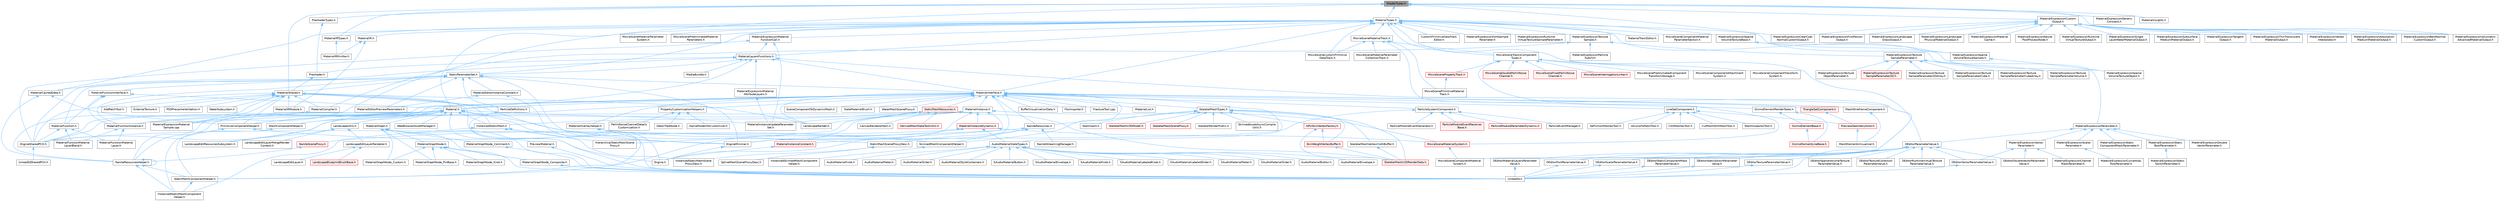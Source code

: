 digraph "ShaderTypes.h"
{
 // INTERACTIVE_SVG=YES
 // LATEX_PDF_SIZE
  bgcolor="transparent";
  edge [fontname=Helvetica,fontsize=10,labelfontname=Helvetica,labelfontsize=10];
  node [fontname=Helvetica,fontsize=10,shape=box,height=0.2,width=0.4];
  Node1 [id="Node000001",label="ShaderTypes.h",height=0.2,width=0.4,color="gray40", fillcolor="grey60", style="filled", fontcolor="black",tooltip=" "];
  Node1 -> Node2 [id="edge1_Node000001_Node000002",dir="back",color="steelblue1",style="solid",tooltip=" "];
  Node2 [id="Node000002",label="Material.h",height=0.2,width=0.4,color="grey40", fillcolor="white", style="filled",URL="$df/d12/Material_8h.html",tooltip=" "];
  Node2 -> Node3 [id="edge2_Node000002_Node000003",dir="back",color="steelblue1",style="solid",tooltip=" "];
  Node3 [id="Node000003",label="EngineMinimal.h",height=0.2,width=0.4,color="grey40", fillcolor="white", style="filled",URL="$d0/d2c/EngineMinimal_8h.html",tooltip=" "];
  Node3 -> Node4 [id="edge3_Node000003_Node000004",dir="back",color="steelblue1",style="solid",tooltip=" "];
  Node4 [id="Node000004",label="Engine.h",height=0.2,width=0.4,color="grey40", fillcolor="white", style="filled",URL="$d1/d34/Public_2Engine_8h.html",tooltip=" "];
  Node2 -> Node5 [id="edge4_Node000002_Node000005",dir="back",color="steelblue1",style="solid",tooltip=" "];
  Node5 [id="Node000005",label="EngineSharedPCH.h",height=0.2,width=0.4,color="grey40", fillcolor="white", style="filled",URL="$dc/dbb/EngineSharedPCH_8h.html",tooltip=" "];
  Node5 -> Node6 [id="edge5_Node000005_Node000006",dir="back",color="steelblue1",style="solid",tooltip=" "];
  Node6 [id="Node000006",label="UnrealEdSharedPCH.h",height=0.2,width=0.4,color="grey40", fillcolor="white", style="filled",URL="$d1/de6/UnrealEdSharedPCH_8h.html",tooltip=" "];
  Node2 -> Node7 [id="edge6_Node000002_Node000007",dir="back",color="steelblue1",style="solid",tooltip=" "];
  Node7 [id="Node000007",label="InstancedStaticMesh.h",height=0.2,width=0.4,color="grey40", fillcolor="white", style="filled",URL="$dd/d89/InstancedStaticMesh_8h.html",tooltip=" "];
  Node7 -> Node8 [id="edge7_Node000007_Node000008",dir="back",color="steelblue1",style="solid",tooltip=" "];
  Node8 [id="Node000008",label="HierarchicalStaticMeshScene\lProxy.h",height=0.2,width=0.4,color="grey40", fillcolor="white", style="filled",URL="$d3/d4d/HierarchicalStaticMeshSceneProxy_8h.html",tooltip=" "];
  Node7 -> Node9 [id="edge8_Node000007_Node000009",dir="back",color="steelblue1",style="solid",tooltip=" "];
  Node9 [id="Node000009",label="InstancedStaticMeshComponent\lHelper.h",height=0.2,width=0.4,color="grey40", fillcolor="white", style="filled",URL="$dc/dc7/InstancedStaticMeshComponentHelper_8h.html",tooltip=" "];
  Node7 -> Node10 [id="edge9_Node000007_Node000010",dir="back",color="steelblue1",style="solid",tooltip=" "];
  Node10 [id="Node000010",label="InstancedStaticMeshScene\lProxyDesc.h",height=0.2,width=0.4,color="grey40", fillcolor="white", style="filled",URL="$db/dcf/InstancedStaticMeshSceneProxyDesc_8h.html",tooltip=" "];
  Node2 -> Node11 [id="edge10_Node000002_Node000011",dir="back",color="steelblue1",style="solid",tooltip=" "];
  Node11 [id="Node000011",label="LandscapeEditResourcesSubsystem.h",height=0.2,width=0.4,color="grey40", fillcolor="white", style="filled",URL="$db/d28/LandscapeEditResourcesSubsystem_8h.html",tooltip=" "];
  Node2 -> Node12 [id="edge11_Node000002_Node000012",dir="back",color="steelblue1",style="solid",tooltip=" "];
  Node12 [id="Node000012",label="LandscapeUtils.h",height=0.2,width=0.4,color="grey40", fillcolor="white", style="filled",URL="$d0/dc0/LandscapeUtils_8h.html",tooltip=" "];
  Node12 -> Node13 [id="edge12_Node000012_Node000013",dir="back",color="steelblue1",style="solid",tooltip=" "];
  Node13 [id="Node000013",label="LandscapeEditLayerMergeRender\lContext.h",height=0.2,width=0.4,color="grey40", fillcolor="white", style="filled",URL="$d1/d40/LandscapeEditLayerMergeRenderContext_8h.html",tooltip=" "];
  Node12 -> Node14 [id="edge13_Node000012_Node000014",dir="back",color="steelblue1",style="solid",tooltip=" "];
  Node14 [id="Node000014",label="LandscapeEditLayerRenderer.h",height=0.2,width=0.4,color="grey40", fillcolor="white", style="filled",URL="$d4/ddf/LandscapeEditLayerRenderer_8h.html",tooltip=" "];
  Node14 -> Node15 [id="edge14_Node000014_Node000015",dir="back",color="steelblue1",style="solid",tooltip=" "];
  Node15 [id="Node000015",label="LandscapeBlueprintBrushBase.h",height=0.2,width=0.4,color="red", fillcolor="#FFF0F0", style="filled",URL="$d5/de5/LandscapeBlueprintBrushBase_8h.html",tooltip=" "];
  Node14 -> Node18 [id="edge15_Node000014_Node000018",dir="back",color="steelblue1",style="solid",tooltip=" "];
  Node18 [id="Node000018",label="LandscapeEditLayer.h",height=0.2,width=0.4,color="grey40", fillcolor="white", style="filled",URL="$d2/d34/LandscapeEditLayer_8h.html",tooltip=" "];
  Node12 -> Node11 [id="edge16_Node000012_Node000011",dir="back",color="steelblue1",style="solid",tooltip=" "];
  Node2 -> Node22 [id="edge17_Node000002_Node000022",dir="back",color="steelblue1",style="solid",tooltip=" "];
  Node22 [id="Node000022",label="MaterialExpressionMaterial\lSample.cpp",height=0.2,width=0.4,color="grey40", fillcolor="white", style="filled",URL="$d0/dbd/MaterialExpressionMaterialSample_8cpp.html",tooltip=" "];
  Node2 -> Node23 [id="edge18_Node000002_Node000023",dir="back",color="steelblue1",style="solid",tooltip=" "];
  Node23 [id="Node000023",label="MaterialFunctionInstance.h",height=0.2,width=0.4,color="grey40", fillcolor="white", style="filled",URL="$dd/d09/MaterialFunctionInstance_8h.html",tooltip=" "];
  Node23 -> Node24 [id="edge19_Node000023_Node000024",dir="back",color="steelblue1",style="solid",tooltip=" "];
  Node24 [id="Node000024",label="MaterialFunctionMaterial\lLayer.h",height=0.2,width=0.4,color="grey40", fillcolor="white", style="filled",URL="$d5/db3/MaterialFunctionMaterialLayer_8h.html",tooltip=" "];
  Node23 -> Node25 [id="edge20_Node000023_Node000025",dir="back",color="steelblue1",style="solid",tooltip=" "];
  Node25 [id="Node000025",label="MaterialFunctionMaterial\lLayerBlend.h",height=0.2,width=0.4,color="grey40", fillcolor="white", style="filled",URL="$d9/d8a/MaterialFunctionMaterialLayerBlend_8h.html",tooltip=" "];
  Node2 -> Node26 [id="edge21_Node000002_Node000026",dir="back",color="steelblue1",style="solid",tooltip=" "];
  Node26 [id="Node000026",label="MaterialGraph.h",height=0.2,width=0.4,color="grey40", fillcolor="white", style="filled",URL="$dd/d8d/MaterialGraph_8h.html",tooltip=" "];
  Node26 -> Node27 [id="edge22_Node000026_Node000027",dir="back",color="steelblue1",style="solid",tooltip=" "];
  Node27 [id="Node000027",label="MaterialGraphNode.h",height=0.2,width=0.4,color="grey40", fillcolor="white", style="filled",URL="$d7/d89/MaterialGraphNode_8h.html",tooltip=" "];
  Node27 -> Node28 [id="edge23_Node000027_Node000028",dir="back",color="steelblue1",style="solid",tooltip=" "];
  Node28 [id="Node000028",label="MaterialGraphNode_Composite.h",height=0.2,width=0.4,color="grey40", fillcolor="white", style="filled",URL="$d0/d2a/MaterialGraphNode__Composite_8h.html",tooltip=" "];
  Node28 -> Node29 [id="edge24_Node000028_Node000029",dir="back",color="steelblue1",style="solid",tooltip=" "];
  Node29 [id="Node000029",label="UnrealEd.h",height=0.2,width=0.4,color="grey40", fillcolor="white", style="filled",URL="$d2/d5f/UnrealEd_8h.html",tooltip=" "];
  Node27 -> Node30 [id="edge25_Node000027_Node000030",dir="back",color="steelblue1",style="solid",tooltip=" "];
  Node30 [id="Node000030",label="MaterialGraphNode_Custom.h",height=0.2,width=0.4,color="grey40", fillcolor="white", style="filled",URL="$d5/d6c/MaterialGraphNode__Custom_8h.html",tooltip=" "];
  Node27 -> Node31 [id="edge26_Node000027_Node000031",dir="back",color="steelblue1",style="solid",tooltip=" "];
  Node31 [id="Node000031",label="MaterialGraphNode_Knot.h",height=0.2,width=0.4,color="grey40", fillcolor="white", style="filled",URL="$d0/dfe/MaterialGraphNode__Knot_8h.html",tooltip=" "];
  Node27 -> Node32 [id="edge27_Node000027_Node000032",dir="back",color="steelblue1",style="solid",tooltip=" "];
  Node32 [id="Node000032",label="MaterialGraphNode_PinBase.h",height=0.2,width=0.4,color="grey40", fillcolor="white", style="filled",URL="$d5/dda/MaterialGraphNode__PinBase_8h.html",tooltip=" "];
  Node27 -> Node29 [id="edge28_Node000027_Node000029",dir="back",color="steelblue1",style="solid",tooltip=" "];
  Node26 -> Node33 [id="edge29_Node000026_Node000033",dir="back",color="steelblue1",style="solid",tooltip=" "];
  Node33 [id="Node000033",label="MaterialGraphNode_Comment.h",height=0.2,width=0.4,color="grey40", fillcolor="white", style="filled",URL="$da/db6/MaterialGraphNode__Comment_8h.html",tooltip=" "];
  Node33 -> Node29 [id="edge30_Node000033_Node000029",dir="back",color="steelblue1",style="solid",tooltip=" "];
  Node26 -> Node28 [id="edge31_Node000026_Node000028",dir="back",color="steelblue1",style="solid",tooltip=" "];
  Node26 -> Node30 [id="edge32_Node000026_Node000030",dir="back",color="steelblue1",style="solid",tooltip=" "];
  Node26 -> Node32 [id="edge33_Node000026_Node000032",dir="back",color="steelblue1",style="solid",tooltip=" "];
  Node26 -> Node29 [id="edge34_Node000026_Node000029",dir="back",color="steelblue1",style="solid",tooltip=" "];
  Node2 -> Node34 [id="edge35_Node000002_Node000034",dir="back",color="steelblue1",style="solid",tooltip=" "];
  Node34 [id="Node000034",label="MaterialInstanceUpdateParameter\lSet.h",height=0.2,width=0.4,color="grey40", fillcolor="white", style="filled",URL="$dd/df7/MaterialInstanceUpdateParameterSet_8h.html",tooltip=" "];
  Node2 -> Node35 [id="edge36_Node000002_Node000035",dir="back",color="steelblue1",style="solid",tooltip=" "];
  Node35 [id="Node000035",label="MeshComponentHelper.h",height=0.2,width=0.4,color="grey40", fillcolor="white", style="filled",URL="$d3/de8/MeshComponentHelper_8h.html",tooltip=" "];
  Node35 -> Node36 [id="edge37_Node000035_Node000036",dir="back",color="steelblue1",style="solid",tooltip=" "];
  Node36 [id="Node000036",label="StaticMeshComponentHelper.h",height=0.2,width=0.4,color="grey40", fillcolor="white", style="filled",URL="$dc/dc1/StaticMeshComponentHelper_8h.html",tooltip=" "];
  Node36 -> Node9 [id="edge38_Node000036_Node000009",dir="back",color="steelblue1",style="solid",tooltip=" "];
  Node2 -> Node37 [id="edge39_Node000002_Node000037",dir="back",color="steelblue1",style="solid",tooltip=" "];
  Node37 [id="Node000037",label="NaniteResourcesHelper.h",height=0.2,width=0.4,color="grey40", fillcolor="white", style="filled",URL="$dc/d48/NaniteResourcesHelper_8h.html",tooltip=" "];
  Node37 -> Node9 [id="edge40_Node000037_Node000009",dir="back",color="steelblue1",style="solid",tooltip=" "];
  Node37 -> Node37 [id="edge41_Node000037_Node000037",dir="back",color="steelblue1",style="solid",tooltip=" "];
  Node37 -> Node36 [id="edge42_Node000037_Node000036",dir="back",color="steelblue1",style="solid",tooltip=" "];
  Node2 -> Node38 [id="edge43_Node000002_Node000038",dir="back",color="steelblue1",style="solid",tooltip=" "];
  Node38 [id="Node000038",label="PreviewMaterial.h",height=0.2,width=0.4,color="grey40", fillcolor="white", style="filled",URL="$d4/de3/PreviewMaterial_8h.html",tooltip=" "];
  Node38 -> Node29 [id="edge44_Node000038_Node000029",dir="back",color="steelblue1",style="solid",tooltip=" "];
  Node2 -> Node39 [id="edge45_Node000002_Node000039",dir="back",color="steelblue1",style="solid",tooltip=" "];
  Node39 [id="Node000039",label="PrimitiveComponentHelper.h",height=0.2,width=0.4,color="grey40", fillcolor="white", style="filled",URL="$d1/d08/PrimitiveComponentHelper_8h.html",tooltip=" "];
  Node39 -> Node9 [id="edge46_Node000039_Node000009",dir="back",color="steelblue1",style="solid",tooltip=" "];
  Node39 -> Node40 [id="edge47_Node000039_Node000040",dir="back",color="steelblue1",style="solid",tooltip=" "];
  Node40 [id="Node000040",label="SkinnedMeshComponentHelper.h",height=0.2,width=0.4,color="grey40", fillcolor="white", style="filled",URL="$db/d81/SkinnedMeshComponentHelper_8h.html",tooltip=" "];
  Node40 -> Node41 [id="edge48_Node000040_Node000041",dir="back",color="steelblue1",style="solid",tooltip=" "];
  Node41 [id="Node000041",label="InstancedSkinnedMeshComponent\lHelper.h",height=0.2,width=0.4,color="grey40", fillcolor="white", style="filled",URL="$d1/d86/InstancedSkinnedMeshComponentHelper_8h.html",tooltip=" "];
  Node2 -> Node42 [id="edge49_Node000002_Node000042",dir="back",color="steelblue1",style="solid",tooltip=" "];
  Node42 [id="Node000042",label="StaticMeshSceneProxyDesc.h",height=0.2,width=0.4,color="grey40", fillcolor="white", style="filled",URL="$d0/d31/StaticMeshSceneProxyDesc_8h.html",tooltip=" "];
  Node42 -> Node10 [id="edge50_Node000042_Node000010",dir="back",color="steelblue1",style="solid",tooltip=" "];
  Node42 -> Node43 [id="edge51_Node000042_Node000043",dir="back",color="steelblue1",style="solid",tooltip=" "];
  Node43 [id="Node000043",label="SplineMeshSceneProxyDesc.h",height=0.2,width=0.4,color="grey40", fillcolor="white", style="filled",URL="$db/d1b/SplineMeshSceneProxyDesc_8h.html",tooltip=" "];
  Node2 -> Node44 [id="edge52_Node000002_Node000044",dir="back",color="steelblue1",style="solid",tooltip=" "];
  Node44 [id="Node000044",label="WebBrowserAssetManager.h",height=0.2,width=0.4,color="grey40", fillcolor="white", style="filled",URL="$db/d79/WebBrowserAssetManager_8h.html",tooltip=" "];
  Node1 -> Node45 [id="edge53_Node000001_Node000045",dir="back",color="steelblue1",style="solid",tooltip=" "];
  Node45 [id="Node000045",label="MaterialExpressionClearCoat\lNormalCustomOutput.h",height=0.2,width=0.4,color="grey40", fillcolor="white", style="filled",URL="$d6/d86/MaterialExpressionClearCoatNormalCustomOutput_8h.html",tooltip=" "];
  Node1 -> Node46 [id="edge54_Node000001_Node000046",dir="back",color="steelblue1",style="solid",tooltip=" "];
  Node46 [id="Node000046",label="MaterialExpressionCustom\lOutput.h",height=0.2,width=0.4,color="grey40", fillcolor="white", style="filled",URL="$d5/df4/MaterialExpressionCustomOutput_8h.html",tooltip=" "];
  Node46 -> Node47 [id="edge55_Node000046_Node000047",dir="back",color="steelblue1",style="solid",tooltip=" "];
  Node47 [id="Node000047",label="MaterialExpressionAbsorption\lMediumMaterialOutput.h",height=0.2,width=0.4,color="grey40", fillcolor="white", style="filled",URL="$d6/d46/MaterialExpressionAbsorptionMediumMaterialOutput_8h.html",tooltip=" "];
  Node46 -> Node48 [id="edge56_Node000046_Node000048",dir="back",color="steelblue1",style="solid",tooltip=" "];
  Node48 [id="Node000048",label="MaterialExpressionBentNormal\lCustomOutput.h",height=0.2,width=0.4,color="grey40", fillcolor="white", style="filled",URL="$df/d1f/MaterialExpressionBentNormalCustomOutput_8h.html",tooltip=" "];
  Node46 -> Node45 [id="edge57_Node000046_Node000045",dir="back",color="steelblue1",style="solid",tooltip=" "];
  Node46 -> Node49 [id="edge58_Node000046_Node000049",dir="back",color="steelblue1",style="solid",tooltip=" "];
  Node49 [id="Node000049",label="MaterialExpressionFirstPerson\lOutput.h",height=0.2,width=0.4,color="grey40", fillcolor="white", style="filled",URL="$d7/d4a/MaterialExpressionFirstPersonOutput_8h.html",tooltip=" "];
  Node46 -> Node50 [id="edge59_Node000046_Node000050",dir="back",color="steelblue1",style="solid",tooltip=" "];
  Node50 [id="Node000050",label="MaterialExpressionLandscape\lGrassOutput.h",height=0.2,width=0.4,color="grey40", fillcolor="white", style="filled",URL="$d5/d31/MaterialExpressionLandscapeGrassOutput_8h.html",tooltip=" "];
  Node46 -> Node51 [id="edge60_Node000046_Node000051",dir="back",color="steelblue1",style="solid",tooltip=" "];
  Node51 [id="Node000051",label="MaterialExpressionLandscape\lPhysicalMaterialOutput.h",height=0.2,width=0.4,color="grey40", fillcolor="white", style="filled",URL="$d6/de1/MaterialExpressionLandscapePhysicalMaterialOutput_8h.html",tooltip=" "];
  Node46 -> Node52 [id="edge61_Node000046_Node000052",dir="back",color="steelblue1",style="solid",tooltip=" "];
  Node52 [id="Node000052",label="MaterialExpressionMaterial\lCache.h",height=0.2,width=0.4,color="grey40", fillcolor="white", style="filled",URL="$d8/db3/MaterialExpressionMaterialCache_8h.html",tooltip=" "];
  Node46 -> Node53 [id="edge62_Node000046_Node000053",dir="back",color="steelblue1",style="solid",tooltip=" "];
  Node53 [id="Node000053",label="MaterialExpressionNeural\lPostProcessNode.h",height=0.2,width=0.4,color="grey40", fillcolor="white", style="filled",URL="$d8/dcf/MaterialExpressionNeuralPostProcessNode_8h.html",tooltip=" "];
  Node46 -> Node54 [id="edge63_Node000046_Node000054",dir="back",color="steelblue1",style="solid",tooltip=" "];
  Node54 [id="Node000054",label="MaterialExpressionRuntime\lVirtualTextureOutput.h",height=0.2,width=0.4,color="grey40", fillcolor="white", style="filled",URL="$d8/d60/MaterialExpressionRuntimeVirtualTextureOutput_8h.html",tooltip=" "];
  Node46 -> Node55 [id="edge64_Node000046_Node000055",dir="back",color="steelblue1",style="solid",tooltip=" "];
  Node55 [id="Node000055",label="MaterialExpressionSingle\lLayerWaterMaterialOutput.h",height=0.2,width=0.4,color="grey40", fillcolor="white", style="filled",URL="$d5/d6e/MaterialExpressionSingleLayerWaterMaterialOutput_8h.html",tooltip=" "];
  Node46 -> Node56 [id="edge65_Node000046_Node000056",dir="back",color="steelblue1",style="solid",tooltip=" "];
  Node56 [id="Node000056",label="MaterialExpressionSubsurface\lMediumMaterialOutput.h",height=0.2,width=0.4,color="grey40", fillcolor="white", style="filled",URL="$df/dd0/MaterialExpressionSubsurfaceMediumMaterialOutput_8h.html",tooltip=" "];
  Node46 -> Node57 [id="edge66_Node000046_Node000057",dir="back",color="steelblue1",style="solid",tooltip=" "];
  Node57 [id="Node000057",label="MaterialExpressionTangent\lOutput.h",height=0.2,width=0.4,color="grey40", fillcolor="white", style="filled",URL="$d2/d73/MaterialExpressionTangentOutput_8h.html",tooltip=" "];
  Node46 -> Node58 [id="edge67_Node000046_Node000058",dir="back",color="steelblue1",style="solid",tooltip=" "];
  Node58 [id="Node000058",label="MaterialExpressionThinTranslucent\lMaterialOutput.h",height=0.2,width=0.4,color="grey40", fillcolor="white", style="filled",URL="$d0/db4/MaterialExpressionThinTranslucentMaterialOutput_8h.html",tooltip=" "];
  Node46 -> Node59 [id="edge68_Node000046_Node000059",dir="back",color="steelblue1",style="solid",tooltip=" "];
  Node59 [id="Node000059",label="MaterialExpressionVertex\lInterpolator.h",height=0.2,width=0.4,color="grey40", fillcolor="white", style="filled",URL="$d4/dde/MaterialExpressionVertexInterpolator_8h.html",tooltip=" "];
  Node46 -> Node60 [id="edge69_Node000046_Node000060",dir="back",color="steelblue1",style="solid",tooltip=" "];
  Node60 [id="Node000060",label="MaterialExpressionVolumetric\lAdvancedMaterialOutput.h",height=0.2,width=0.4,color="grey40", fillcolor="white", style="filled",URL="$d9/d85/MaterialExpressionVolumetricAdvancedMaterialOutput_8h.html",tooltip=" "];
  Node1 -> Node61 [id="edge70_Node000001_Node000061",dir="back",color="steelblue1",style="solid",tooltip=" "];
  Node61 [id="Node000061",label="MaterialExpressionGeneric\lConstant.h",height=0.2,width=0.4,color="grey40", fillcolor="white", style="filled",URL="$d6/dae/MaterialExpressionGenericConstant_8h.html",tooltip=" "];
  Node1 -> Node60 [id="edge71_Node000001_Node000060",dir="back",color="steelblue1",style="solid",tooltip=" "];
  Node1 -> Node62 [id="edge72_Node000001_Node000062",dir="back",color="steelblue1",style="solid",tooltip=" "];
  Node62 [id="Node000062",label="MaterialIRTypes.h",height=0.2,width=0.4,color="grey40", fillcolor="white", style="filled",URL="$d0/d2f/MaterialIRTypes_8h.html",tooltip=" "];
  Node62 -> Node63 [id="edge73_Node000062_Node000063",dir="back",color="steelblue1",style="solid",tooltip=" "];
  Node63 [id="Node000063",label="MaterialIREmitter.h",height=0.2,width=0.4,color="grey40", fillcolor="white", style="filled",URL="$d4/dc5/MaterialIREmitter_8h.html",tooltip=" "];
  Node1 -> Node64 [id="edge74_Node000001_Node000064",dir="back",color="steelblue1",style="solid",tooltip=" "];
  Node64 [id="Node000064",label="MaterialInsights.h",height=0.2,width=0.4,color="grey40", fillcolor="white", style="filled",URL="$dc/d26/MaterialInsights_8h.html",tooltip=" "];
  Node1 -> Node65 [id="edge75_Node000001_Node000065",dir="back",color="steelblue1",style="solid",tooltip=" "];
  Node65 [id="Node000065",label="MaterialShared.h",height=0.2,width=0.4,color="grey40", fillcolor="white", style="filled",URL="$d7/d0b/MaterialShared_8h.html",tooltip=" "];
  Node65 -> Node66 [id="edge76_Node000065_Node000066",dir="back",color="steelblue1",style="solid",tooltip=" "];
  Node66 [id="Node000066",label="AddPatchTool.h",height=0.2,width=0.4,color="grey40", fillcolor="white", style="filled",URL="$d5/deb/AddPatchTool_8h.html",tooltip=" "];
  Node65 -> Node4 [id="edge77_Node000065_Node000004",dir="back",color="steelblue1",style="solid",tooltip=" "];
  Node65 -> Node3 [id="edge78_Node000065_Node000003",dir="back",color="steelblue1",style="solid",tooltip=" "];
  Node65 -> Node5 [id="edge79_Node000065_Node000005",dir="back",color="steelblue1",style="solid",tooltip=" "];
  Node65 -> Node67 [id="edge80_Node000065_Node000067",dir="back",color="steelblue1",style="solid",tooltip=" "];
  Node67 [id="Node000067",label="ExternalTexture.h",height=0.2,width=0.4,color="grey40", fillcolor="white", style="filled",URL="$de/d93/ExternalTexture_8h.html",tooltip=" "];
  Node65 -> Node7 [id="edge81_Node000065_Node000007",dir="back",color="steelblue1",style="solid",tooltip=" "];
  Node65 -> Node68 [id="edge82_Node000065_Node000068",dir="back",color="steelblue1",style="solid",tooltip=" "];
  Node68 [id="Node000068",label="LandscapeRender.h",height=0.2,width=0.4,color="grey40", fillcolor="white", style="filled",URL="$df/d67/LandscapeRender_8h.html",tooltip=" "];
  Node65 -> Node69 [id="edge83_Node000065_Node000069",dir="back",color="steelblue1",style="solid",tooltip=" "];
  Node69 [id="Node000069",label="MaterialCompiler.h",height=0.2,width=0.4,color="grey40", fillcolor="white", style="filled",URL="$df/df8/MaterialCompiler_8h.html",tooltip=" "];
  Node69 -> Node22 [id="edge84_Node000069_Node000022",dir="back",color="steelblue1",style="solid",tooltip=" "];
  Node65 -> Node22 [id="edge85_Node000065_Node000022",dir="back",color="steelblue1",style="solid",tooltip=" "];
  Node65 -> Node70 [id="edge86_Node000065_Node000070",dir="back",color="steelblue1",style="solid",tooltip=" "];
  Node70 [id="Node000070",label="MaterialIRModule.h",height=0.2,width=0.4,color="grey40", fillcolor="white", style="filled",URL="$d4/dc2/MaterialIRModule_8h.html",tooltip=" "];
  Node65 -> Node37 [id="edge87_Node000065_Node000037",dir="back",color="steelblue1",style="solid",tooltip=" "];
  Node65 -> Node71 [id="edge88_Node000065_Node000071",dir="back",color="steelblue1",style="solid",tooltip=" "];
  Node71 [id="Node000071",label="PSOPrecacheValidation.h",height=0.2,width=0.4,color="grey40", fillcolor="white", style="filled",URL="$d0/d55/PSOPrecacheValidation_8h.html",tooltip=" "];
  Node65 -> Node72 [id="edge89_Node000065_Node000072",dir="back",color="steelblue1",style="solid",tooltip=" "];
  Node72 [id="Node000072",label="ParticleDefinitions.h",height=0.2,width=0.4,color="grey40", fillcolor="white", style="filled",URL="$db/dde/ParticleDefinitions_8h.html",tooltip=" "];
  Node72 -> Node29 [id="edge90_Node000072_Node000029",dir="back",color="steelblue1",style="solid",tooltip=" "];
  Node65 -> Node39 [id="edge91_Node000065_Node000039",dir="back",color="steelblue1",style="solid",tooltip=" "];
  Node65 -> Node73 [id="edge92_Node000065_Node000073",dir="back",color="steelblue1",style="solid",tooltip=" "];
  Node73 [id="Node000073",label="WaterSubsystem.h",height=0.2,width=0.4,color="grey40", fillcolor="white", style="filled",URL="$d0/d57/WaterSubsystem_8h.html",tooltip=" "];
  Node1 -> Node74 [id="edge93_Node000001_Node000074",dir="back",color="steelblue1",style="solid",tooltip=" "];
  Node74 [id="Node000074",label="MaterialTypes.h",height=0.2,width=0.4,color="grey40", fillcolor="white", style="filled",URL="$dc/d31/MaterialTypes_8h.html",tooltip=" "];
  Node74 -> Node75 [id="edge94_Node000074_Node000075",dir="back",color="steelblue1",style="solid",tooltip=" "];
  Node75 [id="Node000075",label="CustomPrimitiveDataTrack\lEditor.h",height=0.2,width=0.4,color="grey40", fillcolor="white", style="filled",URL="$dc/d8f/CustomPrimitiveDataTrackEditor_8h.html",tooltip=" "];
  Node74 -> Node76 [id="edge95_Node000074_Node000076",dir="back",color="steelblue1",style="solid",tooltip=" "];
  Node76 [id="Node000076",label="DEditorParameterValue.h",height=0.2,width=0.4,color="grey40", fillcolor="white", style="filled",URL="$d3/da4/DEditorParameterValue_8h.html",tooltip=" "];
  Node76 -> Node77 [id="edge96_Node000076_Node000077",dir="back",color="steelblue1",style="solid",tooltip=" "];
  Node77 [id="Node000077",label="DEditorDoubleVectorParameter\lValue.h",height=0.2,width=0.4,color="grey40", fillcolor="white", style="filled",URL="$d7/dee/DEditorDoubleVectorParameterValue_8h.html",tooltip=" "];
  Node76 -> Node78 [id="edge97_Node000076_Node000078",dir="back",color="steelblue1",style="solid",tooltip=" "];
  Node78 [id="Node000078",label="DEditorFontParameterValue.h",height=0.2,width=0.4,color="grey40", fillcolor="white", style="filled",URL="$d2/d40/DEditorFontParameterValue_8h.html",tooltip=" "];
  Node78 -> Node29 [id="edge98_Node000078_Node000029",dir="back",color="steelblue1",style="solid",tooltip=" "];
  Node76 -> Node79 [id="edge99_Node000076_Node000079",dir="back",color="steelblue1",style="solid",tooltip=" "];
  Node79 [id="Node000079",label="DEditorMaterialLayersParameter\lValue.h",height=0.2,width=0.4,color="grey40", fillcolor="white", style="filled",URL="$d8/d85/DEditorMaterialLayersParameterValue_8h.html",tooltip=" "];
  Node79 -> Node29 [id="edge100_Node000079_Node000029",dir="back",color="steelblue1",style="solid",tooltip=" "];
  Node76 -> Node80 [id="edge101_Node000076_Node000080",dir="back",color="steelblue1",style="solid",tooltip=" "];
  Node80 [id="Node000080",label="DEditorRuntimeVirtualTexture\lParameterValue.h",height=0.2,width=0.4,color="grey40", fillcolor="white", style="filled",URL="$d0/d9b/DEditorRuntimeVirtualTextureParameterValue_8h.html",tooltip=" "];
  Node76 -> Node81 [id="edge102_Node000076_Node000081",dir="back",color="steelblue1",style="solid",tooltip=" "];
  Node81 [id="Node000081",label="DEditorScalarParameterValue.h",height=0.2,width=0.4,color="grey40", fillcolor="white", style="filled",URL="$da/daf/DEditorScalarParameterValue_8h.html",tooltip=" "];
  Node81 -> Node29 [id="edge103_Node000081_Node000029",dir="back",color="steelblue1",style="solid",tooltip=" "];
  Node76 -> Node82 [id="edge104_Node000076_Node000082",dir="back",color="steelblue1",style="solid",tooltip=" "];
  Node82 [id="Node000082",label="DEditorSparseVolumeTexture\lParameterValue.h",height=0.2,width=0.4,color="grey40", fillcolor="white", style="filled",URL="$d4/d3c/DEditorSparseVolumeTextureParameterValue_8h.html",tooltip=" "];
  Node76 -> Node83 [id="edge105_Node000076_Node000083",dir="back",color="steelblue1",style="solid",tooltip=" "];
  Node83 [id="Node000083",label="DEditorStaticComponentMask\lParameterValue.h",height=0.2,width=0.4,color="grey40", fillcolor="white", style="filled",URL="$d9/d97/DEditorStaticComponentMaskParameterValue_8h.html",tooltip=" "];
  Node83 -> Node29 [id="edge106_Node000083_Node000029",dir="back",color="steelblue1",style="solid",tooltip=" "];
  Node76 -> Node84 [id="edge107_Node000076_Node000084",dir="back",color="steelblue1",style="solid",tooltip=" "];
  Node84 [id="Node000084",label="DEditorStaticSwitchParameter\lValue.h",height=0.2,width=0.4,color="grey40", fillcolor="white", style="filled",URL="$d6/dad/DEditorStaticSwitchParameterValue_8h.html",tooltip=" "];
  Node84 -> Node29 [id="edge108_Node000084_Node000029",dir="back",color="steelblue1",style="solid",tooltip=" "];
  Node76 -> Node85 [id="edge109_Node000076_Node000085",dir="back",color="steelblue1",style="solid",tooltip=" "];
  Node85 [id="Node000085",label="DEditorTextureCollection\lParameterValue.h",height=0.2,width=0.4,color="grey40", fillcolor="white", style="filled",URL="$d1/d72/DEditorTextureCollectionParameterValue_8h.html",tooltip=" "];
  Node76 -> Node86 [id="edge110_Node000076_Node000086",dir="back",color="steelblue1",style="solid",tooltip=" "];
  Node86 [id="Node000086",label="DEditorTextureParameterValue.h",height=0.2,width=0.4,color="grey40", fillcolor="white", style="filled",URL="$d9/d24/DEditorTextureParameterValue_8h.html",tooltip=" "];
  Node86 -> Node29 [id="edge111_Node000086_Node000029",dir="back",color="steelblue1",style="solid",tooltip=" "];
  Node76 -> Node87 [id="edge112_Node000076_Node000087",dir="back",color="steelblue1",style="solid",tooltip=" "];
  Node87 [id="Node000087",label="DEditorVectorParameterValue.h",height=0.2,width=0.4,color="grey40", fillcolor="white", style="filled",URL="$da/d69/DEditorVectorParameterValue_8h.html",tooltip=" "];
  Node87 -> Node29 [id="edge113_Node000087_Node000029",dir="back",color="steelblue1",style="solid",tooltip=" "];
  Node76 -> Node29 [id="edge114_Node000076_Node000029",dir="back",color="steelblue1",style="solid",tooltip=" "];
  Node74 -> Node88 [id="edge115_Node000074_Node000088",dir="back",color="steelblue1",style="solid",tooltip=" "];
  Node88 [id="Node000088",label="MaterialCachedData.h",height=0.2,width=0.4,color="grey40", fillcolor="white", style="filled",URL="$da/dd0/MaterialCachedData_8h.html",tooltip=" "];
  Node88 -> Node37 [id="edge116_Node000088_Node000037",dir="back",color="steelblue1",style="solid",tooltip=" "];
  Node88 -> Node39 [id="edge117_Node000088_Node000039",dir="back",color="steelblue1",style="solid",tooltip=" "];
  Node74 -> Node89 [id="edge118_Node000074_Node000089",dir="back",color="steelblue1",style="solid",tooltip=" "];
  Node89 [id="Node000089",label="MaterialExpressionFontSample\lParameter.h",height=0.2,width=0.4,color="grey40", fillcolor="white", style="filled",URL="$d0/d6e/MaterialExpressionFontSampleParameter_8h.html",tooltip=" "];
  Node74 -> Node90 [id="edge119_Node000074_Node000090",dir="back",color="steelblue1",style="solid",tooltip=" "];
  Node90 [id="Node000090",label="MaterialExpressionMaterial\lFunctionCall.h",height=0.2,width=0.4,color="grey40", fillcolor="white", style="filled",URL="$d2/d5e/MaterialExpressionMaterialFunctionCall_8h.html",tooltip=" "];
  Node90 -> Node5 [id="edge120_Node000090_Node000005",dir="back",color="steelblue1",style="solid",tooltip=" "];
  Node90 -> Node34 [id="edge121_Node000090_Node000034",dir="back",color="steelblue1",style="solid",tooltip=" "];
  Node90 -> Node91 [id="edge122_Node000090_Node000091",dir="back",color="steelblue1",style="solid",tooltip=" "];
  Node91 [id="Node000091",label="MaterialLayersFunctions.h",height=0.2,width=0.4,color="grey40", fillcolor="white", style="filled",URL="$df/d12/MaterialLayersFunctions_8h.html",tooltip=" "];
  Node91 -> Node79 [id="edge123_Node000091_Node000079",dir="back",color="steelblue1",style="solid",tooltip=" "];
  Node91 -> Node2 [id="edge124_Node000091_Node000002",dir="back",color="steelblue1",style="solid",tooltip=" "];
  Node91 -> Node88 [id="edge125_Node000091_Node000088",dir="back",color="steelblue1",style="solid",tooltip=" "];
  Node91 -> Node92 [id="edge126_Node000091_Node000092",dir="back",color="steelblue1",style="solid",tooltip=" "];
  Node92 [id="Node000092",label="MaterialExpressionMaterial\lAttributeLayers.h",height=0.2,width=0.4,color="grey40", fillcolor="white", style="filled",URL="$d1/db5/MaterialExpressionMaterialAttributeLayers_8h.html",tooltip=" "];
  Node92 -> Node34 [id="edge127_Node000092_Node000034",dir="back",color="steelblue1",style="solid",tooltip=" "];
  Node91 -> Node93 [id="edge128_Node000091_Node000093",dir="back",color="steelblue1",style="solid",tooltip=" "];
  Node93 [id="Node000093",label="MaterialInterface.h",height=0.2,width=0.4,color="grey40", fillcolor="white", style="filled",URL="$de/daa/MaterialInterface_8h.html",tooltip=" "];
  Node93 -> Node94 [id="edge129_Node000093_Node000094",dir="back",color="steelblue1",style="solid",tooltip=" "];
  Node94 [id="Node000094",label="AudioMaterialSlateTypes.h",height=0.2,width=0.4,color="grey40", fillcolor="white", style="filled",URL="$d3/d2d/AudioMaterialSlateTypes_8h.html",tooltip=" "];
  Node94 -> Node95 [id="edge130_Node000094_Node000095",dir="back",color="steelblue1",style="solid",tooltip=" "];
  Node95 [id="Node000095",label="AudioMaterialButton.h",height=0.2,width=0.4,color="grey40", fillcolor="white", style="filled",URL="$de/dca/AudioMaterialButton_8h.html",tooltip=" "];
  Node94 -> Node96 [id="edge131_Node000094_Node000096",dir="back",color="steelblue1",style="solid",tooltip=" "];
  Node96 [id="Node000096",label="AudioMaterialEnvelope.h",height=0.2,width=0.4,color="grey40", fillcolor="white", style="filled",URL="$d8/d42/AudioMaterialEnvelope_8h.html",tooltip=" "];
  Node94 -> Node97 [id="edge132_Node000094_Node000097",dir="back",color="steelblue1",style="solid",tooltip=" "];
  Node97 [id="Node000097",label="AudioMaterialKnob.h",height=0.2,width=0.4,color="grey40", fillcolor="white", style="filled",URL="$d1/d59/AudioMaterialKnob_8h.html",tooltip=" "];
  Node94 -> Node98 [id="edge133_Node000094_Node000098",dir="back",color="steelblue1",style="solid",tooltip=" "];
  Node98 [id="Node000098",label="AudioMaterialMeter.h",height=0.2,width=0.4,color="grey40", fillcolor="white", style="filled",URL="$d7/dc3/AudioMaterialMeter_8h.html",tooltip=" "];
  Node94 -> Node99 [id="edge134_Node000094_Node000099",dir="back",color="steelblue1",style="solid",tooltip=" "];
  Node99 [id="Node000099",label="AudioMaterialSlider.h",height=0.2,width=0.4,color="grey40", fillcolor="white", style="filled",URL="$de/db4/AudioMaterialSlider_8h.html",tooltip=" "];
  Node94 -> Node100 [id="edge135_Node000094_Node000100",dir="back",color="steelblue1",style="solid",tooltip=" "];
  Node100 [id="Node000100",label="AudioMaterialStyleContainers.h",height=0.2,width=0.4,color="grey40", fillcolor="white", style="filled",URL="$d2/d4e/AudioMaterialStyleContainers_8h.html",tooltip=" "];
  Node94 -> Node101 [id="edge136_Node000094_Node000101",dir="back",color="steelblue1",style="solid",tooltip=" "];
  Node101 [id="Node000101",label="SAudioMaterialButton.h",height=0.2,width=0.4,color="grey40", fillcolor="white", style="filled",URL="$d5/df6/SAudioMaterialButton_8h.html",tooltip=" "];
  Node94 -> Node102 [id="edge137_Node000094_Node000102",dir="back",color="steelblue1",style="solid",tooltip=" "];
  Node102 [id="Node000102",label="SAudioMaterialEnvelope.h",height=0.2,width=0.4,color="grey40", fillcolor="white", style="filled",URL="$d5/d2b/SAudioMaterialEnvelope_8h.html",tooltip=" "];
  Node94 -> Node103 [id="edge138_Node000094_Node000103",dir="back",color="steelblue1",style="solid",tooltip=" "];
  Node103 [id="Node000103",label="SAudioMaterialKnob.h",height=0.2,width=0.4,color="grey40", fillcolor="white", style="filled",URL="$d5/d68/SAudioMaterialKnob_8h.html",tooltip=" "];
  Node94 -> Node104 [id="edge139_Node000094_Node000104",dir="back",color="steelblue1",style="solid",tooltip=" "];
  Node104 [id="Node000104",label="SAudioMaterialLabeledKnob.h",height=0.2,width=0.4,color="grey40", fillcolor="white", style="filled",URL="$de/d2d/SAudioMaterialLabeledKnob_8h.html",tooltip=" "];
  Node94 -> Node105 [id="edge140_Node000094_Node000105",dir="back",color="steelblue1",style="solid",tooltip=" "];
  Node105 [id="Node000105",label="SAudioMaterialLabeledSlider.h",height=0.2,width=0.4,color="grey40", fillcolor="white", style="filled",URL="$d7/df2/SAudioMaterialLabeledSlider_8h.html",tooltip=" "];
  Node94 -> Node106 [id="edge141_Node000094_Node000106",dir="back",color="steelblue1",style="solid",tooltip=" "];
  Node106 [id="Node000106",label="SAudioMaterialMeter.h",height=0.2,width=0.4,color="grey40", fillcolor="white", style="filled",URL="$d9/da6/SAudioMaterialMeter_8h.html",tooltip=" "];
  Node94 -> Node107 [id="edge142_Node000094_Node000107",dir="back",color="steelblue1",style="solid",tooltip=" "];
  Node107 [id="Node000107",label="SAudioMaterialSlider.h",height=0.2,width=0.4,color="grey40", fillcolor="white", style="filled",URL="$d1/d37/SAudioMaterialSlider_8h.html",tooltip=" "];
  Node93 -> Node108 [id="edge143_Node000093_Node000108",dir="back",color="steelblue1",style="solid",tooltip=" "];
  Node108 [id="Node000108",label="BufferVisualizationData.h",height=0.2,width=0.4,color="grey40", fillcolor="white", style="filled",URL="$df/df1/BufferVisualizationData_8h.html",tooltip=" "];
  Node93 -> Node4 [id="edge144_Node000093_Node000004",dir="back",color="steelblue1",style="solid",tooltip=" "];
  Node93 -> Node5 [id="edge145_Node000093_Node000005",dir="back",color="steelblue1",style="solid",tooltip=" "];
  Node93 -> Node109 [id="edge146_Node000093_Node000109",dir="back",color="steelblue1",style="solid",tooltip=" "];
  Node109 [id="Node000109",label="FbxImporter.h",height=0.2,width=0.4,color="grey40", fillcolor="white", style="filled",URL="$d4/dfb/FbxImporter_8h.html",tooltip=" "];
  Node93 -> Node110 [id="edge147_Node000093_Node000110",dir="back",color="steelblue1",style="solid",tooltip=" "];
  Node110 [id="Node000110",label="FractureTool.cpp",height=0.2,width=0.4,color="grey40", fillcolor="white", style="filled",URL="$dc/d9a/FractureTool_8cpp.html",tooltip=" "];
  Node93 -> Node111 [id="edge148_Node000093_Node000111",dir="back",color="steelblue1",style="solid",tooltip=" "];
  Node111 [id="Node000111",label="GizmoElementRenderState.h",height=0.2,width=0.4,color="grey40", fillcolor="white", style="filled",URL="$dd/def/GizmoElementRenderState_8h.html",tooltip=" "];
  Node111 -> Node112 [id="edge149_Node000111_Node000112",dir="back",color="steelblue1",style="solid",tooltip=" "];
  Node112 [id="Node000112",label="GizmoElementBase.h",height=0.2,width=0.4,color="red", fillcolor="#FFF0F0", style="filled",URL="$d5/d19/GizmoElementBase_8h.html",tooltip=" "];
  Node112 -> Node118 [id="edge150_Node000112_Node000118",dir="back",color="steelblue1",style="solid",tooltip=" "];
  Node118 [id="Node000118",label="GizmoElementLineBase.h",height=0.2,width=0.4,color="red", fillcolor="#FFF0F0", style="filled",URL="$d4/d1b/GizmoElementLineBase_8h.html",tooltip=" "];
  Node111 -> Node118 [id="edge151_Node000111_Node000118",dir="back",color="steelblue1",style="solid",tooltip=" "];
  Node93 -> Node68 [id="edge152_Node000093_Node000068",dir="back",color="steelblue1",style="solid",tooltip=" "];
  Node93 -> Node128 [id="edge153_Node000093_Node000128",dir="back",color="steelblue1",style="solid",tooltip=" "];
  Node128 [id="Node000128",label="LineSetComponent.h",height=0.2,width=0.4,color="grey40", fillcolor="white", style="filled",URL="$d7/d6b/LineSetComponent_8h.html",tooltip=" "];
  Node128 -> Node129 [id="edge154_Node000128_Node000129",dir="back",color="steelblue1",style="solid",tooltip=" "];
  Node129 [id="Node000129",label="CSGMeshesTool.h",height=0.2,width=0.4,color="grey40", fillcolor="white", style="filled",URL="$db/dd1/CSGMeshesTool_8h.html",tooltip=" "];
  Node128 -> Node130 [id="edge155_Node000128_Node000130",dir="back",color="steelblue1",style="solid",tooltip=" "];
  Node130 [id="Node000130",label="CutMeshWithMeshTool.h",height=0.2,width=0.4,color="grey40", fillcolor="white", style="filled",URL="$d2/d2c/CutMeshWithMeshTool_8h.html",tooltip=" "];
  Node128 -> Node131 [id="edge156_Node000128_Node000131",dir="back",color="steelblue1",style="solid",tooltip=" "];
  Node131 [id="Node000131",label="MeshInspectorTool.h",height=0.2,width=0.4,color="grey40", fillcolor="white", style="filled",URL="$de/da1/MeshInspectorTool_8h.html",tooltip=" "];
  Node128 -> Node132 [id="edge157_Node000128_Node000132",dir="back",color="steelblue1",style="solid",tooltip=" "];
  Node132 [id="Node000132",label="PreviewGeometryActor.h",height=0.2,width=0.4,color="red", fillcolor="#FFF0F0", style="filled",URL="$d3/d38/PreviewGeometryActor_8h.html",tooltip=" "];
  Node132 -> Node133 [id="edge158_Node000132_Node000133",dir="back",color="steelblue1",style="solid",tooltip=" "];
  Node133 [id="Node000133",label="MeshElementsVisualizer.h",height=0.2,width=0.4,color="grey40", fillcolor="white", style="filled",URL="$d9/d01/MeshElementsVisualizer_8h.html",tooltip=" "];
  Node128 -> Node140 [id="edge159_Node000128_Node000140",dir="back",color="steelblue1",style="solid",tooltip=" "];
  Node140 [id="Node000140",label="SelfUnionMeshesTool.h",height=0.2,width=0.4,color="grey40", fillcolor="white", style="filled",URL="$dc/dad/SelfUnionMeshesTool_8h.html",tooltip=" "];
  Node128 -> Node141 [id="edge160_Node000128_Node000141",dir="back",color="steelblue1",style="solid",tooltip=" "];
  Node141 [id="Node000141",label="VolumeToMeshTool.h",height=0.2,width=0.4,color="grey40", fillcolor="white", style="filled",URL="$de/d64/VolumeToMeshTool_8h.html",tooltip=" "];
  Node93 -> Node2 [id="edge161_Node000093_Node000002",dir="back",color="steelblue1",style="solid",tooltip=" "];
  Node93 -> Node142 [id="edge162_Node000093_Node000142",dir="back",color="steelblue1",style="solid",tooltip=" "];
  Node142 [id="Node000142",label="MaterialInstance.h",height=0.2,width=0.4,color="grey40", fillcolor="white", style="filled",URL="$d7/d9c/MaterialInstance_8h.html",tooltip=" "];
  Node142 -> Node3 [id="edge163_Node000142_Node000003",dir="back",color="steelblue1",style="solid",tooltip=" "];
  Node142 -> Node5 [id="edge164_Node000142_Node000005",dir="back",color="steelblue1",style="solid",tooltip=" "];
  Node142 -> Node23 [id="edge165_Node000142_Node000023",dir="back",color="steelblue1",style="solid",tooltip=" "];
  Node142 -> Node143 [id="edge166_Node000142_Node000143",dir="back",color="steelblue1",style="solid",tooltip=" "];
  Node143 [id="Node000143",label="MaterialInstanceConstant.h",height=0.2,width=0.4,color="red", fillcolor="#FFF0F0", style="filled",URL="$d5/da5/MaterialInstanceConstant_8h.html",tooltip=" "];
  Node143 -> Node4 [id="edge167_Node000143_Node000004",dir="back",color="steelblue1",style="solid",tooltip=" "];
  Node142 -> Node146 [id="edge168_Node000142_Node000146",dir="back",color="steelblue1",style="solid",tooltip=" "];
  Node146 [id="Node000146",label="MaterialInstanceDynamic.h",height=0.2,width=0.4,color="red", fillcolor="#FFF0F0", style="filled",URL="$dc/df3/MaterialInstanceDynamic_8h.html",tooltip=" "];
  Node146 -> Node94 [id="edge169_Node000146_Node000094",dir="back",color="steelblue1",style="solid",tooltip=" "];
  Node146 -> Node3 [id="edge170_Node000146_Node000003",dir="back",color="steelblue1",style="solid",tooltip=" "];
  Node146 -> Node5 [id="edge171_Node000146_Node000005",dir="back",color="steelblue1",style="solid",tooltip=" "];
  Node146 -> Node158 [id="edge172_Node000146_Node000158",dir="back",color="steelblue1",style="solid",tooltip=" "];
  Node158 [id="Node000158",label="MovieSceneMaterialSystem.h",height=0.2,width=0.4,color="red", fillcolor="#FFF0F0", style="filled",URL="$d2/d2f/MovieSceneMaterialSystem_8h.html",tooltip=" "];
  Node158 -> Node159 [id="edge173_Node000158_Node000159",dir="back",color="steelblue1",style="solid",tooltip=" "];
  Node159 [id="Node000159",label="MovieSceneComponentMaterial\lSystem.h",height=0.2,width=0.4,color="grey40", fillcolor="white", style="filled",URL="$d7/d7c/MovieSceneComponentMaterialSystem_8h.html",tooltip=" "];
  Node142 -> Node34 [id="edge174_Node000142_Node000034",dir="back",color="steelblue1",style="solid",tooltip=" "];
  Node142 -> Node158 [id="edge175_Node000142_Node000158",dir="back",color="steelblue1",style="solid",tooltip=" "];
  Node93 -> Node162 [id="edge176_Node000093_Node000162",dir="back",color="steelblue1",style="solid",tooltip=" "];
  Node162 [id="Node000162",label="MaterialList.h",height=0.2,width=0.4,color="grey40", fillcolor="white", style="filled",URL="$df/d0c/MaterialList_8h.html",tooltip=" "];
  Node93 -> Node163 [id="edge177_Node000093_Node000163",dir="back",color="steelblue1",style="solid",tooltip=" "];
  Node163 [id="Node000163",label="MaterialOverlayHelper.h",height=0.2,width=0.4,color="grey40", fillcolor="white", style="filled",URL="$d4/d43/MaterialOverlayHelper_8h.html",tooltip=" "];
  Node163 -> Node40 [id="edge178_Node000163_Node000040",dir="back",color="steelblue1",style="solid",tooltip=" "];
  Node163 -> Node36 [id="edge179_Node000163_Node000036",dir="back",color="steelblue1",style="solid",tooltip=" "];
  Node93 -> Node35 [id="edge180_Node000093_Node000035",dir="back",color="steelblue1",style="solid",tooltip=" "];
  Node93 -> Node164 [id="edge181_Node000093_Node000164",dir="back",color="steelblue1",style="solid",tooltip=" "];
  Node164 [id="Node000164",label="MeshWireframeComponent.h",height=0.2,width=0.4,color="grey40", fillcolor="white", style="filled",URL="$d7/d66/MeshWireframeComponent_8h.html",tooltip=" "];
  Node164 -> Node133 [id="edge182_Node000164_Node000133",dir="back",color="steelblue1",style="solid",tooltip=" "];
  Node93 -> Node165 [id="edge183_Node000093_Node000165",dir="back",color="steelblue1",style="solid",tooltip=" "];
  Node165 [id="Node000165",label="NaniteResources.h",height=0.2,width=0.4,color="grey40", fillcolor="white", style="filled",URL="$d7/d8b/NaniteResources_8h.html",tooltip=" "];
  Node165 -> Node166 [id="edge184_Node000165_Node000166",dir="back",color="steelblue1",style="solid",tooltip=" "];
  Node166 [id="Node000166",label="NaniteSceneProxy.h",height=0.2,width=0.4,color="red", fillcolor="#FFF0F0", style="filled",URL="$de/dae/NaniteSceneProxy_8h.html",tooltip=" "];
  Node166 -> Node37 [id="edge185_Node000166_Node000037",dir="back",color="steelblue1",style="solid",tooltip=" "];
  Node165 -> Node168 [id="edge186_Node000165_Node000168",dir="back",color="steelblue1",style="solid",tooltip=" "];
  Node168 [id="Node000168",label="NaniteStreamingManager.h",height=0.2,width=0.4,color="grey40", fillcolor="white", style="filled",URL="$d2/d3f/NaniteStreamingManager_8h.html",tooltip=" "];
  Node165 -> Node40 [id="edge187_Node000165_Node000040",dir="back",color="steelblue1",style="solid",tooltip=" "];
  Node165 -> Node42 [id="edge188_Node000165_Node000042",dir="back",color="steelblue1",style="solid",tooltip=" "];
  Node93 -> Node37 [id="edge189_Node000093_Node000037",dir="back",color="steelblue1",style="solid",tooltip=" "];
  Node93 -> Node169 [id="edge190_Node000093_Node000169",dir="back",color="steelblue1",style="solid",tooltip=" "];
  Node169 [id="Node000169",label="ParticleSystemComponent.h",height=0.2,width=0.4,color="grey40", fillcolor="white", style="filled",URL="$d4/d17/ParticleSystemComponent_8h.html",tooltip=" "];
  Node169 -> Node3 [id="edge191_Node000169_Node000003",dir="back",color="steelblue1",style="solid",tooltip=" "];
  Node169 -> Node170 [id="edge192_Node000169_Node000170",dir="back",color="steelblue1",style="solid",tooltip=" "];
  Node170 [id="Node000170",label="ParticleEventManager.h",height=0.2,width=0.4,color="grey40", fillcolor="white", style="filled",URL="$dc/df9/ParticleEventManager_8h.html",tooltip=" "];
  Node169 -> Node171 [id="edge193_Node000169_Node000171",dir="back",color="steelblue1",style="solid",tooltip=" "];
  Node171 [id="Node000171",label="ParticleModuleEventGenerator.h",height=0.2,width=0.4,color="grey40", fillcolor="white", style="filled",URL="$dd/df1/ParticleModuleEventGenerator_8h.html",tooltip=" "];
  Node169 -> Node172 [id="edge194_Node000169_Node000172",dir="back",color="steelblue1",style="solid",tooltip=" "];
  Node172 [id="Node000172",label="ParticleModuleEventReceiver\lBase.h",height=0.2,width=0.4,color="red", fillcolor="#FFF0F0", style="filled",URL="$d2/d65/ParticleModuleEventReceiverBase_8h.html",tooltip=" "];
  Node169 -> Node175 [id="edge195_Node000169_Node000175",dir="back",color="steelblue1",style="solid",tooltip=" "];
  Node175 [id="Node000175",label="ParticleModuleParameterDynamic.h",height=0.2,width=0.4,color="red", fillcolor="#FFF0F0", style="filled",URL="$d3/d04/ParticleModuleParameterDynamic_8h.html",tooltip=" "];
  Node93 -> Node39 [id="edge196_Node000093_Node000039",dir="back",color="steelblue1",style="solid",tooltip=" "];
  Node93 -> Node177 [id="edge197_Node000093_Node000177",dir="back",color="steelblue1",style="solid",tooltip=" "];
  Node177 [id="Node000177",label="PropertyCustomizationHelpers.h",height=0.2,width=0.4,color="grey40", fillcolor="white", style="filled",URL="$d7/dd0/PropertyCustomizationHelpers_8h.html",tooltip=" "];
  Node177 -> Node178 [id="edge198_Node000177_Node000178",dir="back",color="steelblue1",style="solid",tooltip=" "];
  Node178 [id="Node000178",label="DetailTreeNode.h",height=0.2,width=0.4,color="grey40", fillcolor="white", style="filled",URL="$d8/d32/DetailTreeNode_8h.html",tooltip=" "];
  Node177 -> Node179 [id="edge199_Node000177_Node000179",dir="back",color="steelblue1",style="solid",tooltip=" "];
  Node179 [id="Node000179",label="GameModeInfoCustomizer.h",height=0.2,width=0.4,color="grey40", fillcolor="white", style="filled",URL="$d5/df3/GameModeInfoCustomizer_8h.html",tooltip=" "];
  Node177 -> Node180 [id="edge200_Node000177_Node000180",dir="back",color="steelblue1",style="solid",tooltip=" "];
  Node180 [id="Node000180",label="PerlinNoiseChannelDetails\lCustomization.h",height=0.2,width=0.4,color="grey40", fillcolor="white", style="filled",URL="$d6/df3/PerlinNoiseChannelDetailsCustomization_8h.html",tooltip=" "];
  Node93 -> Node181 [id="edge201_Node000093_Node000181",dir="back",color="steelblue1",style="solid",tooltip=" "];
  Node181 [id="Node000181",label="SceneComponentToDynamicMesh.h",height=0.2,width=0.4,color="grey40", fillcolor="white", style="filled",URL="$d2/dfd/SceneComponentToDynamicMesh_8h.html",tooltip=" "];
  Node93 -> Node182 [id="edge202_Node000093_Node000182",dir="back",color="steelblue1",style="solid",tooltip=" "];
  Node182 [id="Node000182",label="SkeletalMeshTypes.h",height=0.2,width=0.4,color="grey40", fillcolor="white", style="filled",URL="$d5/d0c/SkeletalMeshTypes_8h.html",tooltip=" "];
  Node182 -> Node183 [id="edge203_Node000182_Node000183",dir="back",color="steelblue1",style="solid",tooltip=" "];
  Node183 [id="Node000183",label="GPUSkinVertexFactory.h",height=0.2,width=0.4,color="red", fillcolor="#FFF0F0", style="filled",URL="$db/dcc/GPUSkinVertexFactory_8h.html",tooltip=" "];
  Node183 -> Node186 [id="edge204_Node000183_Node000186",dir="back",color="steelblue1",style="solid",tooltip=" "];
  Node186 [id="Node000186",label="SkeletalMeshLODRenderData.h",height=0.2,width=0.4,color="red", fillcolor="#FFF0F0", style="filled",URL="$d0/d5a/SkeletalMeshLODRenderData_8h.html",tooltip=" "];
  Node183 -> Node195 [id="edge205_Node000183_Node000195",dir="back",color="steelblue1",style="solid",tooltip=" "];
  Node195 [id="Node000195",label="SkinWeightVertexBuffer.h",height=0.2,width=0.4,color="red", fillcolor="#FFF0F0", style="filled",URL="$d3/d86/SkinWeightVertexBuffer_8h.html",tooltip=" "];
  Node195 -> Node186 [id="edge206_Node000195_Node000186",dir="back",color="steelblue1",style="solid",tooltip=" "];
  Node182 -> Node165 [id="edge207_Node000182_Node000165",dir="back",color="steelblue1",style="solid",tooltip=" "];
  Node182 -> Node203 [id="edge208_Node000182_Node000203",dir="back",color="steelblue1",style="solid",tooltip=" "];
  Node203 [id="Node000203",label="SkelImport.h",height=0.2,width=0.4,color="grey40", fillcolor="white", style="filled",URL="$d2/d8b/SkelImport_8h.html",tooltip=" "];
  Node182 -> Node199 [id="edge209_Node000182_Node000199",dir="back",color="steelblue1",style="solid",tooltip=" "];
  Node199 [id="Node000199",label="SkeletalMeshLODModel.h",height=0.2,width=0.4,color="red", fillcolor="#FFF0F0", style="filled",URL="$d2/d34/SkeletalMeshLODModel_8h.html",tooltip=" "];
  Node182 -> Node186 [id="edge210_Node000182_Node000186",dir="back",color="steelblue1",style="solid",tooltip=" "];
  Node182 -> Node204 [id="edge211_Node000182_Node000204",dir="back",color="steelblue1",style="solid",tooltip=" "];
  Node204 [id="Node000204",label="SkeletalMeshSceneProxy.h",height=0.2,width=0.4,color="red", fillcolor="#FFF0F0", style="filled",URL="$de/de8/SkeletalMeshSceneProxy_8h.html",tooltip=" "];
  Node182 -> Node208 [id="edge212_Node000182_Node000208",dir="back",color="steelblue1",style="solid",tooltip=" "];
  Node208 [id="Node000208",label="SkeletalMeshVertexClothBuffer.h",height=0.2,width=0.4,color="grey40", fillcolor="white", style="filled",URL="$d4/d64/SkeletalMeshVertexClothBuffer_8h.html",tooltip=" "];
  Node208 -> Node186 [id="edge213_Node000208_Node000186",dir="back",color="steelblue1",style="solid",tooltip=" "];
  Node182 -> Node209 [id="edge214_Node000182_Node000209",dir="back",color="steelblue1",style="solid",tooltip=" "];
  Node209 [id="Node000209",label="SkeletalRenderPublic.h",height=0.2,width=0.4,color="grey40", fillcolor="white", style="filled",URL="$d5/d40/SkeletalRenderPublic_8h.html",tooltip=" "];
  Node182 -> Node195 [id="edge215_Node000182_Node000195",dir="back",color="steelblue1",style="solid",tooltip=" "];
  Node182 -> Node210 [id="edge216_Node000182_Node000210",dir="back",color="steelblue1",style="solid",tooltip=" "];
  Node210 [id="Node000210",label="SkinnedAssetAsyncCompile\lUtils.h",height=0.2,width=0.4,color="grey40", fillcolor="white", style="filled",URL="$d0/dc7/SkinnedAssetAsyncCompileUtils_8h.html",tooltip=" "];
  Node93 -> Node40 [id="edge217_Node000093_Node000040",dir="back",color="steelblue1",style="solid",tooltip=" "];
  Node93 -> Node211 [id="edge218_Node000093_Node000211",dir="back",color="steelblue1",style="solid",tooltip=" "];
  Node211 [id="Node000211",label="SlateMaterialBrush.h",height=0.2,width=0.4,color="grey40", fillcolor="white", style="filled",URL="$d0/d58/SlateMaterialBrush_8h.html",tooltip=" "];
  Node93 -> Node212 [id="edge219_Node000093_Node000212",dir="back",color="steelblue1",style="solid",tooltip=" "];
  Node212 [id="Node000212",label="StaticMeshResources.h",height=0.2,width=0.4,color="red", fillcolor="#FFF0F0", style="filled",URL="$d0/db7/StaticMeshResources_8h.html",tooltip=" "];
  Node212 -> Node213 [id="edge220_Node000212_Node000213",dir="back",color="steelblue1",style="solid",tooltip=" "];
  Node213 [id="Node000213",label="CanvasRendererItem.h",height=0.2,width=0.4,color="grey40", fillcolor="white", style="filled",URL="$d7/d93/CanvasRendererItem_8h.html",tooltip=" "];
  Node212 -> Node214 [id="edge221_Node000212_Node000214",dir="back",color="steelblue1",style="solid",tooltip=" "];
  Node214 [id="Node000214",label="DerivedMeshDataTaskUtils.h",height=0.2,width=0.4,color="red", fillcolor="#FFF0F0", style="filled",URL="$d2/d98/DerivedMeshDataTaskUtils_8h.html",tooltip=" "];
  Node212 -> Node8 [id="edge222_Node000212_Node000008",dir="back",color="steelblue1",style="solid",tooltip=" "];
  Node212 -> Node7 [id="edge223_Node000212_Node000007",dir="back",color="steelblue1",style="solid",tooltip=" "];
  Node212 -> Node68 [id="edge224_Node000212_Node000068",dir="back",color="steelblue1",style="solid",tooltip=" "];
  Node212 -> Node186 [id="edge225_Node000212_Node000186",dir="back",color="steelblue1",style="solid",tooltip=" "];
  Node212 -> Node36 [id="edge226_Node000212_Node000036",dir="back",color="steelblue1",style="solid",tooltip=" "];
  Node93 -> Node284 [id="edge227_Node000093_Node000284",dir="back",color="steelblue1",style="solid",tooltip=" "];
  Node284 [id="Node000284",label="TriangleSetComponent.h",height=0.2,width=0.4,color="red", fillcolor="#FFF0F0", style="filled",URL="$d0/d95/TriangleSetComponent_8h.html",tooltip=" "];
  Node284 -> Node132 [id="edge228_Node000284_Node000132",dir="back",color="steelblue1",style="solid",tooltip=" "];
  Node93 -> Node285 [id="edge229_Node000093_Node000285",dir="back",color="steelblue1",style="solid",tooltip=" "];
  Node285 [id="Node000285",label="WaterMeshSceneProxy.h",height=0.2,width=0.4,color="grey40", fillcolor="white", style="filled",URL="$d2/d6c/WaterMeshSceneProxy_8h.html",tooltip=" "];
  Node91 -> Node286 [id="edge230_Node000091_Node000286",dir="back",color="steelblue1",style="solid",tooltip=" "];
  Node286 [id="Node000286",label="MediaBundle.h",height=0.2,width=0.4,color="grey40", fillcolor="white", style="filled",URL="$dc/ddd/MediaBundle_8h.html",tooltip=" "];
  Node91 -> Node287 [id="edge231_Node000091_Node000287",dir="back",color="steelblue1",style="solid",tooltip=" "];
  Node287 [id="Node000287",label="Preshader.h",height=0.2,width=0.4,color="grey40", fillcolor="white", style="filled",URL="$d3/d3d/Preshader_8h.html",tooltip=" "];
  Node287 -> Node65 [id="edge232_Node000287_Node000065",dir="back",color="steelblue1",style="solid",tooltip=" "];
  Node91 -> Node288 [id="edge233_Node000091_Node000288",dir="back",color="steelblue1",style="solid",tooltip=" "];
  Node288 [id="Node000288",label="StaticParameterSet.h",height=0.2,width=0.4,color="grey40", fillcolor="white", style="filled",URL="$dd/d7e/StaticParameterSet_8h.html",tooltip=" "];
  Node288 -> Node4 [id="edge234_Node000288_Node000004",dir="back",color="steelblue1",style="solid",tooltip=" "];
  Node288 -> Node3 [id="edge235_Node000288_Node000003",dir="back",color="steelblue1",style="solid",tooltip=" "];
  Node288 -> Node5 [id="edge236_Node000288_Node000005",dir="back",color="steelblue1",style="solid",tooltip=" "];
  Node288 -> Node289 [id="edge237_Node000288_Node000289",dir="back",color="steelblue1",style="solid",tooltip=" "];
  Node289 [id="Node000289",label="MaterialEditorInstanceConstant.h",height=0.2,width=0.4,color="grey40", fillcolor="white", style="filled",URL="$d8/d4b/MaterialEditorInstanceConstant_8h.html",tooltip=" "];
  Node289 -> Node290 [id="edge238_Node000289_Node000290",dir="back",color="steelblue1",style="solid",tooltip=" "];
  Node290 [id="Node000290",label="MaterialEditorPreviewParameters.h",height=0.2,width=0.4,color="grey40", fillcolor="white", style="filled",URL="$db/dd5/MaterialEditorPreviewParameters_8h.html",tooltip=" "];
  Node289 -> Node29 [id="edge239_Node000289_Node000029",dir="back",color="steelblue1",style="solid",tooltip=" "];
  Node288 -> Node290 [id="edge240_Node000288_Node000290",dir="back",color="steelblue1",style="solid",tooltip=" "];
  Node288 -> Node291 [id="edge241_Node000288_Node000291",dir="back",color="steelblue1",style="solid",tooltip=" "];
  Node291 [id="Node000291",label="MaterialFunction.h",height=0.2,width=0.4,color="grey40", fillcolor="white", style="filled",URL="$d7/dde/MaterialFunction_8h.html",tooltip=" "];
  Node291 -> Node5 [id="edge242_Node000291_Node000005",dir="back",color="steelblue1",style="solid",tooltip=" "];
  Node291 -> Node24 [id="edge243_Node000291_Node000024",dir="back",color="steelblue1",style="solid",tooltip=" "];
  Node291 -> Node25 [id="edge244_Node000291_Node000025",dir="back",color="steelblue1",style="solid",tooltip=" "];
  Node288 -> Node23 [id="edge245_Node000288_Node000023",dir="back",color="steelblue1",style="solid",tooltip=" "];
  Node288 -> Node292 [id="edge246_Node000288_Node000292",dir="back",color="steelblue1",style="solid",tooltip=" "];
  Node292 [id="Node000292",label="MaterialFunctionInterface.h",height=0.2,width=0.4,color="grey40", fillcolor="white", style="filled",URL="$d7/d41/MaterialFunctionInterface_8h.html",tooltip=" "];
  Node292 -> Node2 [id="edge247_Node000292_Node000002",dir="back",color="steelblue1",style="solid",tooltip=" "];
  Node292 -> Node291 [id="edge248_Node000292_Node000291",dir="back",color="steelblue1",style="solid",tooltip=" "];
  Node292 -> Node23 [id="edge249_Node000292_Node000023",dir="back",color="steelblue1",style="solid",tooltip=" "];
  Node288 -> Node93 [id="edge250_Node000288_Node000093",dir="back",color="steelblue1",style="solid",tooltip=" "];
  Node288 -> Node65 [id="edge251_Node000288_Node000065",dir="back",color="steelblue1",style="solid",tooltip=" "];
  Node288 -> Node72 [id="edge252_Node000288_Node000072",dir="back",color="steelblue1",style="solid",tooltip=" "];
  Node74 -> Node22 [id="edge253_Node000074_Node000022",dir="back",color="steelblue1",style="solid",tooltip=" "];
  Node74 -> Node293 [id="edge254_Node000074_Node000293",dir="back",color="steelblue1",style="solid",tooltip=" "];
  Node293 [id="Node000293",label="MaterialExpressionParameter.h",height=0.2,width=0.4,color="grey40", fillcolor="white", style="filled",URL="$d9/d9a/MaterialExpressionParameter_8h.html",tooltip=" "];
  Node293 -> Node76 [id="edge255_Node000293_Node000076",dir="back",color="steelblue1",style="solid",tooltip=" "];
  Node293 -> Node294 [id="edge256_Node000293_Node000294",dir="back",color="steelblue1",style="solid",tooltip=" "];
  Node294 [id="Node000294",label="MaterialExpressionDouble\lVectorParameter.h",height=0.2,width=0.4,color="grey40", fillcolor="white", style="filled",URL="$d3/d43/MaterialExpressionDoubleVectorParameter_8h.html",tooltip=" "];
  Node293 -> Node295 [id="edge257_Node000293_Node000295",dir="back",color="steelblue1",style="solid",tooltip=" "];
  Node295 [id="Node000295",label="MaterialExpressionScalar\lParameter.h",height=0.2,width=0.4,color="grey40", fillcolor="white", style="filled",URL="$d9/d29/MaterialExpressionScalarParameter_8h.html",tooltip=" "];
  Node295 -> Node296 [id="edge258_Node000295_Node000296",dir="back",color="steelblue1",style="solid",tooltip=" "];
  Node296 [id="Node000296",label="MaterialExpressionCurveAtlas\lRowParameter.h",height=0.2,width=0.4,color="grey40", fillcolor="white", style="filled",URL="$d9/dad/MaterialExpressionCurveAtlasRowParameter_8h.html",tooltip=" "];
  Node293 -> Node297 [id="edge259_Node000293_Node000297",dir="back",color="steelblue1",style="solid",tooltip=" "];
  Node297 [id="Node000297",label="MaterialExpressionStatic\lBoolParameter.h",height=0.2,width=0.4,color="grey40", fillcolor="white", style="filled",URL="$de/d65/MaterialExpressionStaticBoolParameter_8h.html",tooltip=" "];
  Node297 -> Node298 [id="edge260_Node000297_Node000298",dir="back",color="steelblue1",style="solid",tooltip=" "];
  Node298 [id="Node000298",label="MaterialExpressionStatic\lSwitchParameter.h",height=0.2,width=0.4,color="grey40", fillcolor="white", style="filled",URL="$dc/d3e/MaterialExpressionStaticSwitchParameter_8h.html",tooltip=" "];
  Node293 -> Node299 [id="edge261_Node000293_Node000299",dir="back",color="steelblue1",style="solid",tooltip=" "];
  Node299 [id="Node000299",label="MaterialExpressionStatic\lComponentMaskParameter.h",height=0.2,width=0.4,color="grey40", fillcolor="white", style="filled",URL="$d5/dbe/MaterialExpressionStaticComponentMaskParameter_8h.html",tooltip=" "];
  Node293 -> Node300 [id="edge262_Node000293_Node000300",dir="back",color="steelblue1",style="solid",tooltip=" "];
  Node300 [id="Node000300",label="MaterialExpressionVector\lParameter.h",height=0.2,width=0.4,color="grey40", fillcolor="white", style="filled",URL="$d4/db3/MaterialExpressionVectorParameter_8h.html",tooltip=" "];
  Node300 -> Node77 [id="edge263_Node000300_Node000077",dir="back",color="steelblue1",style="solid",tooltip=" "];
  Node300 -> Node87 [id="edge264_Node000300_Node000087",dir="back",color="steelblue1",style="solid",tooltip=" "];
  Node300 -> Node301 [id="edge265_Node000300_Node000301",dir="back",color="steelblue1",style="solid",tooltip=" "];
  Node301 [id="Node000301",label="MaterialExpressionChannel\lMaskParameter.h",height=0.2,width=0.4,color="grey40", fillcolor="white", style="filled",URL="$d1/d04/MaterialExpressionChannelMaskParameter_8h.html",tooltip=" "];
  Node74 -> Node302 [id="edge266_Node000074_Node000302",dir="back",color="steelblue1",style="solid",tooltip=" "];
  Node302 [id="Node000302",label="MaterialExpressionRuntime\lVirtualTextureSampleParameter.h",height=0.2,width=0.4,color="grey40", fillcolor="white", style="filled",URL="$d5/d3d/MaterialExpressionRuntimeVirtualTextureSampleParameter_8h.html",tooltip=" "];
  Node74 -> Node303 [id="edge267_Node000074_Node000303",dir="back",color="steelblue1",style="solid",tooltip=" "];
  Node303 [id="Node000303",label="MaterialExpressionSparse\lVolumeTextureBase.h",height=0.2,width=0.4,color="grey40", fillcolor="white", style="filled",URL="$d6/df5/MaterialExpressionSparseVolumeTextureBase_8h.html",tooltip=" "];
  Node303 -> Node304 [id="edge268_Node000303_Node000304",dir="back",color="steelblue1",style="solid",tooltip=" "];
  Node304 [id="Node000304",label="MaterialExpressionSparse\lVolumeTextureObject.h",height=0.2,width=0.4,color="grey40", fillcolor="white", style="filled",URL="$db/dc1/MaterialExpressionSparseVolumeTextureObject_8h.html",tooltip=" "];
  Node303 -> Node305 [id="edge269_Node000303_Node000305",dir="back",color="steelblue1",style="solid",tooltip=" "];
  Node305 [id="Node000305",label="MaterialExpressionSparse\lVolumeTextureSample.h",height=0.2,width=0.4,color="grey40", fillcolor="white", style="filled",URL="$d4/dad/MaterialExpressionSparseVolumeTextureSample_8h.html",tooltip=" "];
  Node305 -> Node304 [id="edge270_Node000305_Node000304",dir="back",color="steelblue1",style="solid",tooltip=" "];
  Node74 -> Node305 [id="edge271_Node000074_Node000305",dir="back",color="steelblue1",style="solid",tooltip=" "];
  Node74 -> Node306 [id="edge272_Node000074_Node000306",dir="back",color="steelblue1",style="solid",tooltip=" "];
  Node306 [id="Node000306",label="MaterialExpressionTexture\lSample.h",height=0.2,width=0.4,color="grey40", fillcolor="white", style="filled",URL="$dd/d3b/MaterialExpressionTextureSample_8h.html",tooltip=" "];
  Node306 -> Node69 [id="edge273_Node000306_Node000069",dir="back",color="steelblue1",style="solid",tooltip=" "];
  Node306 -> Node307 [id="edge274_Node000306_Node000307",dir="back",color="steelblue1",style="solid",tooltip=" "];
  Node307 [id="Node000307",label="MaterialExpressionParticle\lSubUV.h",height=0.2,width=0.4,color="grey40", fillcolor="white", style="filled",URL="$df/dff/MaterialExpressionParticleSubUV_8h.html",tooltip=" "];
  Node306 -> Node308 [id="edge275_Node000306_Node000308",dir="back",color="steelblue1",style="solid",tooltip=" "];
  Node308 [id="Node000308",label="MaterialExpressionTexture\lSampleParameter.h",height=0.2,width=0.4,color="grey40", fillcolor="white", style="filled",URL="$d5/dc3/MaterialExpressionTextureSampleParameter_8h.html",tooltip=" "];
  Node308 -> Node309 [id="edge276_Node000308_Node000309",dir="back",color="steelblue1",style="solid",tooltip=" "];
  Node309 [id="Node000309",label="MaterialExpressionTexture\lObjectParameter.h",height=0.2,width=0.4,color="grey40", fillcolor="white", style="filled",URL="$d7/d34/MaterialExpressionTextureObjectParameter_8h.html",tooltip=" "];
  Node308 -> Node310 [id="edge277_Node000308_Node000310",dir="back",color="steelblue1",style="solid",tooltip=" "];
  Node310 [id="Node000310",label="MaterialExpressionTexture\lSampleParameter2D.h",height=0.2,width=0.4,color="red", fillcolor="#FFF0F0", style="filled",URL="$d8/d4d/MaterialExpressionTextureSampleParameter2D_8h.html",tooltip=" "];
  Node308 -> Node313 [id="edge278_Node000308_Node000313",dir="back",color="steelblue1",style="solid",tooltip=" "];
  Node313 [id="Node000313",label="MaterialExpressionTexture\lSampleParameter2DArray.h",height=0.2,width=0.4,color="grey40", fillcolor="white", style="filled",URL="$de/de2/MaterialExpressionTextureSampleParameter2DArray_8h.html",tooltip=" "];
  Node308 -> Node314 [id="edge279_Node000308_Node000314",dir="back",color="steelblue1",style="solid",tooltip=" "];
  Node314 [id="Node000314",label="MaterialExpressionTexture\lSampleParameterCube.h",height=0.2,width=0.4,color="grey40", fillcolor="white", style="filled",URL="$dd/d8a/MaterialExpressionTextureSampleParameterCube_8h.html",tooltip=" "];
  Node308 -> Node315 [id="edge280_Node000308_Node000315",dir="back",color="steelblue1",style="solid",tooltip=" "];
  Node315 [id="Node000315",label="MaterialExpressionTexture\lSampleParameterCubeArray.h",height=0.2,width=0.4,color="grey40", fillcolor="white", style="filled",URL="$d5/ddc/MaterialExpressionTextureSampleParameterCubeArray_8h.html",tooltip=" "];
  Node308 -> Node316 [id="edge281_Node000308_Node000316",dir="back",color="steelblue1",style="solid",tooltip=" "];
  Node316 [id="Node000316",label="MaterialExpressionTexture\lSampleParameterVolume.h",height=0.2,width=0.4,color="grey40", fillcolor="white", style="filled",URL="$d8/d9c/MaterialExpressionTextureSampleParameterVolume_8h.html",tooltip=" "];
  Node74 -> Node317 [id="edge282_Node000074_Node000317",dir="back",color="steelblue1",style="solid",tooltip=" "];
  Node317 [id="Node000317",label="MaterialIR.h",height=0.2,width=0.4,color="grey40", fillcolor="white", style="filled",URL="$d1/dea/MaterialIR_8h.html",tooltip=" "];
  Node317 -> Node63 [id="edge283_Node000317_Node000063",dir="back",color="steelblue1",style="solid",tooltip=" "];
  Node317 -> Node70 [id="edge284_Node000317_Node000070",dir="back",color="steelblue1",style="solid",tooltip=" "];
  Node74 -> Node62 [id="edge285_Node000074_Node000062",dir="back",color="steelblue1",style="solid",tooltip=" "];
  Node74 -> Node93 [id="edge286_Node000074_Node000093",dir="back",color="steelblue1",style="solid",tooltip=" "];
  Node74 -> Node91 [id="edge287_Node000074_Node000091",dir="back",color="steelblue1",style="solid",tooltip=" "];
  Node74 -> Node318 [id="edge288_Node000074_Node000318",dir="back",color="steelblue1",style="solid",tooltip=" "];
  Node318 [id="Node000318",label="MaterialTrackEditor.h",height=0.2,width=0.4,color="grey40", fillcolor="white", style="filled",URL="$d1/d9f/MaterialTrackEditor_8h.html",tooltip=" "];
  Node74 -> Node319 [id="edge289_Node000074_Node000319",dir="back",color="steelblue1",style="solid",tooltip=" "];
  Node319 [id="Node000319",label="MovieSceneComponentMaterial\lParameterSection.h",height=0.2,width=0.4,color="grey40", fillcolor="white", style="filled",URL="$dd/d3d/MovieSceneComponentMaterialParameterSection_8h.html",tooltip=" "];
  Node74 -> Node320 [id="edge290_Node000074_Node000320",dir="back",color="steelblue1",style="solid",tooltip=" "];
  Node320 [id="Node000320",label="MovieSceneCustomPrimitive\lDataTrack.h",height=0.2,width=0.4,color="grey40", fillcolor="white", style="filled",URL="$db/d39/MovieSceneCustomPrimitiveDataTrack_8h.html",tooltip=" "];
  Node74 -> Node321 [id="edge291_Node000074_Node000321",dir="back",color="steelblue1",style="solid",tooltip=" "];
  Node321 [id="Node000321",label="MovieSceneMaterialParameter\lSystem.h",height=0.2,width=0.4,color="grey40", fillcolor="white", style="filled",URL="$d9/d38/MovieSceneMaterialParameterSystem_8h.html",tooltip=" "];
  Node74 -> Node322 [id="edge292_Node000074_Node000322",dir="back",color="steelblue1",style="solid",tooltip=" "];
  Node322 [id="Node000322",label="MovieSceneMaterialTrack.h",height=0.2,width=0.4,color="grey40", fillcolor="white", style="filled",URL="$d8/d92/MovieSceneMaterialTrack_8h.html",tooltip=" "];
  Node322 -> Node159 [id="edge293_Node000322_Node000159",dir="back",color="steelblue1",style="solid",tooltip=" "];
  Node322 -> Node320 [id="edge294_Node000322_Node000320",dir="back",color="steelblue1",style="solid",tooltip=" "];
  Node322 -> Node323 [id="edge295_Node000322_Node000323",dir="back",color="steelblue1",style="solid",tooltip=" "];
  Node323 [id="Node000323",label="MovieSceneMaterialParameter\lCollectionTrack.h",height=0.2,width=0.4,color="grey40", fillcolor="white", style="filled",URL="$d7/dc8/MovieSceneMaterialParameterCollectionTrack_8h.html",tooltip=" "];
  Node322 -> Node324 [id="edge296_Node000322_Node000324",dir="back",color="steelblue1",style="solid",tooltip=" "];
  Node324 [id="Node000324",label="MovieScenePrimitiveMaterial\lTrack.h",height=0.2,width=0.4,color="grey40", fillcolor="white", style="filled",URL="$dc/dc4/MovieScenePrimitiveMaterialTrack_8h.html",tooltip=" "];
  Node322 -> Node325 [id="edge297_Node000322_Node000325",dir="back",color="steelblue1",style="solid",tooltip=" "];
  Node325 [id="Node000325",label="MovieSceneTracksComponent\lTypes.h",height=0.2,width=0.4,color="grey40", fillcolor="white", style="filled",URL="$d5/d6a/MovieSceneTracksComponentTypes_8h.html",tooltip=" "];
  Node325 -> Node326 [id="edge298_Node000325_Node000326",dir="back",color="steelblue1",style="solid",tooltip=" "];
  Node326 [id="Node000326",label="MovieSceneComponentAttachment\lSystem.h",height=0.2,width=0.4,color="grey40", fillcolor="white", style="filled",URL="$d9/db3/MovieSceneComponentAttachmentSystem_8h.html",tooltip=" "];
  Node325 -> Node327 [id="edge299_Node000325_Node000327",dir="back",color="steelblue1",style="solid",tooltip=" "];
  Node327 [id="Node000327",label="MovieSceneComponentTransform\lSystem.h",height=0.2,width=0.4,color="grey40", fillcolor="white", style="filled",URL="$d1/d3e/MovieSceneComponentTransformSystem_8h.html",tooltip=" "];
  Node325 -> Node328 [id="edge300_Node000325_Node000328",dir="back",color="steelblue1",style="solid",tooltip=" "];
  Node328 [id="Node000328",label="MovieSceneDoublePerlinNoise\lChannel.h",height=0.2,width=0.4,color="red", fillcolor="#FFF0F0", style="filled",URL="$d9/d50/MovieSceneDoublePerlinNoiseChannel_8h.html",tooltip=" "];
  Node325 -> Node330 [id="edge301_Node000325_Node000330",dir="back",color="steelblue1",style="solid",tooltip=" "];
  Node330 [id="Node000330",label="MovieSceneFloatPerlinNoise\lChannel.h",height=0.2,width=0.4,color="red", fillcolor="#FFF0F0", style="filled",URL="$d2/d9d/MovieSceneFloatPerlinNoiseChannel_8h.html",tooltip=" "];
  Node325 -> Node332 [id="edge302_Node000325_Node000332",dir="back",color="steelblue1",style="solid",tooltip=" "];
  Node332 [id="Node000332",label="MovieSceneInterrogationLinker.h",height=0.2,width=0.4,color="red", fillcolor="#FFF0F0", style="filled",URL="$d9/d6a/MovieSceneInterrogationLinker_8h.html",tooltip=" "];
  Node325 -> Node158 [id="edge303_Node000325_Node000158",dir="back",color="steelblue1",style="solid",tooltip=" "];
  Node325 -> Node337 [id="edge304_Node000325_Node000337",dir="back",color="steelblue1",style="solid",tooltip=" "];
  Node337 [id="Node000337",label="MovieScenePreAnimatedComponent\lTransformStorage.h",height=0.2,width=0.4,color="grey40", fillcolor="white", style="filled",URL="$d9/d84/MovieScenePreAnimatedComponentTransformStorage_8h.html",tooltip=" "];
  Node325 -> Node338 [id="edge305_Node000325_Node000338",dir="back",color="steelblue1",style="solid",tooltip=" "];
  Node338 [id="Node000338",label="MovieScenePropertyTrack.h",height=0.2,width=0.4,color="red", fillcolor="#FFF0F0", style="filled",URL="$da/d0c/MovieScenePropertyTrack_8h.html",tooltip=" "];
  Node338 -> Node324 [id="edge306_Node000338_Node000324",dir="back",color="steelblue1",style="solid",tooltip=" "];
  Node74 -> Node364 [id="edge307_Node000074_Node000364",dir="back",color="steelblue1",style="solid",tooltip=" "];
  Node364 [id="Node000364",label="MovieScenePreAnimatedMaterial\lParameters.h",height=0.2,width=0.4,color="grey40", fillcolor="white", style="filled",URL="$d9/dac/MovieScenePreAnimatedMaterialParameters_8h.html",tooltip=" "];
  Node74 -> Node325 [id="edge308_Node000074_Node000325",dir="back",color="steelblue1",style="solid",tooltip=" "];
  Node74 -> Node288 [id="edge309_Node000074_Node000288",dir="back",color="steelblue1",style="solid",tooltip=" "];
  Node1 -> Node365 [id="edge310_Node000001_Node000365",dir="back",color="steelblue1",style="solid",tooltip=" "];
  Node365 [id="Node000365",label="PreshaderTypes.h",height=0.2,width=0.4,color="grey40", fillcolor="white", style="filled",URL="$de/d13/PreshaderTypes_8h.html",tooltip=" "];
  Node365 -> Node287 [id="edge311_Node000365_Node000287",dir="back",color="steelblue1",style="solid",tooltip=" "];
}
